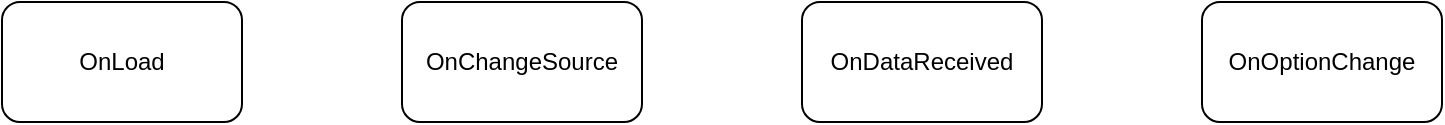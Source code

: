 <mxfile version="11.2.8" type="github" pages="1"><diagram id="kBIrkV5Vef68-niL02dY" name="Page-1"><mxGraphModel dx="2062" dy="1122" grid="1" gridSize="10" guides="1" tooltips="1" connect="1" arrows="1" fold="1" page="1" pageScale="1" pageWidth="850" pageHeight="1100" math="0" shadow="0"><root><mxCell id="0"/><mxCell id="1" parent="0"/><mxCell id="TQacyVu05oxi7QdFAEr0-1" value="OnChangeSource" style="rounded=1;whiteSpace=wrap;html=1;" vertex="1" parent="1"><mxGeometry x="280" y="120" width="120" height="60" as="geometry"/></mxCell><mxCell id="TQacyVu05oxi7QdFAEr0-2" value="OnDataReceived" style="rounded=1;whiteSpace=wrap;html=1;" vertex="1" parent="1"><mxGeometry x="480" y="120" width="120" height="60" as="geometry"/></mxCell><mxCell id="TQacyVu05oxi7QdFAEr0-3" value="OnOptionChange" style="rounded=1;whiteSpace=wrap;html=1;" vertex="1" parent="1"><mxGeometry x="680" y="120" width="120" height="60" as="geometry"/></mxCell><mxCell id="TQacyVu05oxi7QdFAEr0-4" value="OnLoad" style="rounded=1;whiteSpace=wrap;html=1;" vertex="1" parent="1"><mxGeometry x="80" y="120" width="120" height="60" as="geometry"/></mxCell></root></mxGraphModel></diagram></mxfile>